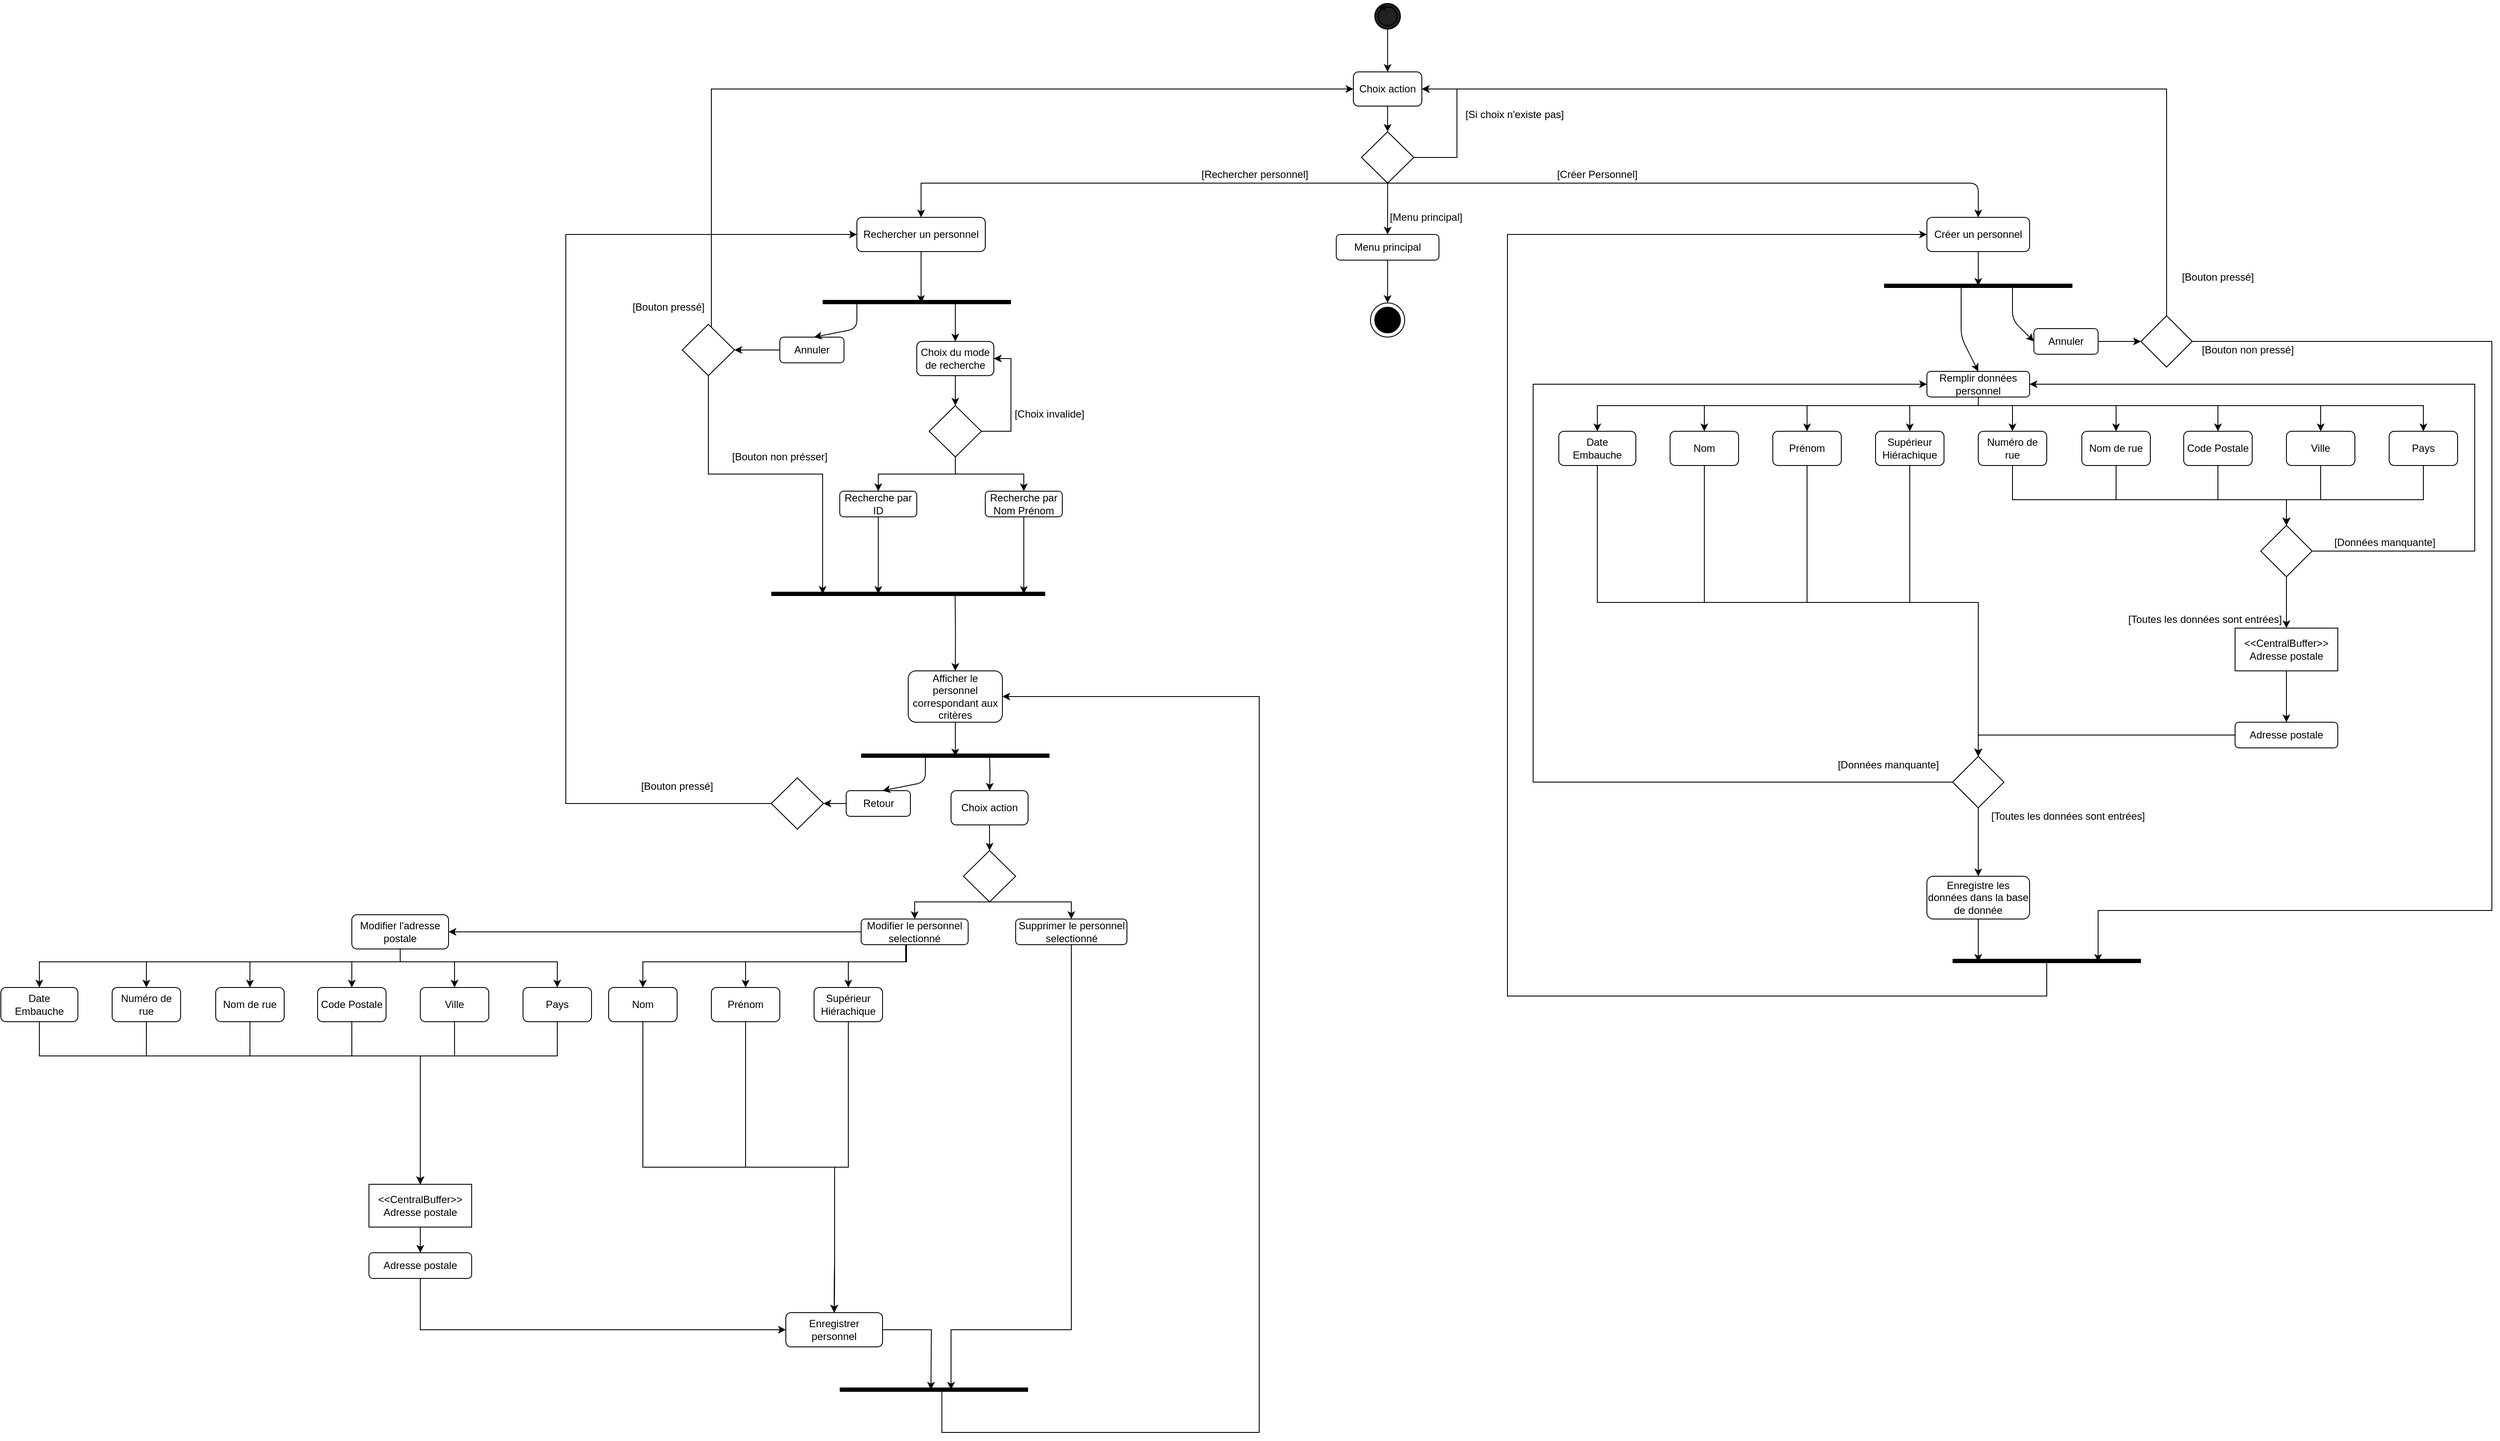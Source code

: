 <mxfile version="15.8.4" type="device"><diagram id="C5RBs43oDa-KdzZeNtuy" name="Page-1"><mxGraphModel dx="2756" dy="865" grid="1" gridSize="10" guides="1" tooltips="1" connect="1" arrows="1" fold="1" page="1" pageScale="1" pageWidth="827" pageHeight="1169" math="0" shadow="0"><root><mxCell id="WIyWlLk6GJQsqaUBKTNV-0"/><mxCell id="WIyWlLk6GJQsqaUBKTNV-1" parent="WIyWlLk6GJQsqaUBKTNV-0"/><mxCell id="a-wB1hFnaTn1ROXo0cC0-0" value="" style="ellipse;shape=doubleEllipse;whiteSpace=wrap;html=1;aspect=fixed;fillColor=#212121;" parent="WIyWlLk6GJQsqaUBKTNV-1" vertex="1"><mxGeometry x="335" y="50" width="30" height="30" as="geometry"/></mxCell><mxCell id="a-wB1hFnaTn1ROXo0cC0-1" value="" style="endArrow=classic;html=1;exitX=0.5;exitY=1;exitDx=0;exitDy=0;entryX=0.5;entryY=0;entryDx=0;entryDy=0;" parent="WIyWlLk6GJQsqaUBKTNV-1" source="a-wB1hFnaTn1ROXo0cC0-0" edge="1"><mxGeometry width="50" height="50" relative="1" as="geometry"><mxPoint x="341" y="440" as="sourcePoint"/><mxPoint x="350" y="130" as="targetPoint"/></mxGeometry></mxCell><mxCell id="a-wB1hFnaTn1ROXo0cC0-2" style="edgeStyle=orthogonalEdgeStyle;rounded=0;orthogonalLoop=1;jettySize=auto;html=1;exitX=1;exitY=0;exitDx=0;exitDy=0;entryX=0;entryY=0;entryDx=0;entryDy=0;" parent="WIyWlLk6GJQsqaUBKTNV-1" source="a-wB1hFnaTn1ROXo0cC0-0" target="a-wB1hFnaTn1ROXo0cC0-0" edge="1"><mxGeometry relative="1" as="geometry"/></mxCell><mxCell id="a-wB1hFnaTn1ROXo0cC0-10" style="edgeStyle=orthogonalEdgeStyle;rounded=0;orthogonalLoop=1;jettySize=auto;html=1;entryX=1;entryY=0.5;entryDx=0;entryDy=0;" parent="WIyWlLk6GJQsqaUBKTNV-1" source="a-wB1hFnaTn1ROXo0cC0-4" target="a-wB1hFnaTn1ROXo0cC0-5" edge="1"><mxGeometry relative="1" as="geometry"><mxPoint x="431" y="150" as="targetPoint"/><Array as="points"><mxPoint x="431" y="230"/><mxPoint x="431" y="150"/></Array></mxGeometry></mxCell><mxCell id="a-wB1hFnaTn1ROXo0cC0-69" style="edgeStyle=orthogonalEdgeStyle;rounded=0;orthogonalLoop=1;jettySize=auto;html=1;entryX=0.5;entryY=0;entryDx=0;entryDy=0;" parent="WIyWlLk6GJQsqaUBKTNV-1" source="a-wB1hFnaTn1ROXo0cC0-4" target="a-wB1hFnaTn1ROXo0cC0-68" edge="1"><mxGeometry relative="1" as="geometry"/></mxCell><mxCell id="a-wB1hFnaTn1ROXo0cC0-77" style="edgeStyle=orthogonalEdgeStyle;rounded=0;orthogonalLoop=1;jettySize=auto;html=1;entryX=0.5;entryY=0;entryDx=0;entryDy=0;" parent="WIyWlLk6GJQsqaUBKTNV-1" source="a-wB1hFnaTn1ROXo0cC0-4" target="a-wB1hFnaTn1ROXo0cC0-75" edge="1"><mxGeometry relative="1" as="geometry"><mxPoint x="-200" y="300" as="targetPoint"/><Array as="points"><mxPoint x="-195" y="260"/></Array></mxGeometry></mxCell><mxCell id="a-wB1hFnaTn1ROXo0cC0-4" value="" style="rhombus;whiteSpace=wrap;html=1;fillColor=#FFFFFF;" parent="WIyWlLk6GJQsqaUBKTNV-1" vertex="1"><mxGeometry x="319.5" y="200" width="61" height="60" as="geometry"/></mxCell><mxCell id="a-wB1hFnaTn1ROXo0cC0-5" value="Choix action" style="rounded=1;whiteSpace=wrap;html=1;fillColor=#FFFFFF;" parent="WIyWlLk6GJQsqaUBKTNV-1" vertex="1"><mxGeometry x="310" y="130" width="80" height="40" as="geometry"/></mxCell><mxCell id="a-wB1hFnaTn1ROXo0cC0-6" value="" style="endArrow=classic;html=1;exitX=0.5;exitY=1;exitDx=0;exitDy=0;" parent="WIyWlLk6GJQsqaUBKTNV-1" source="a-wB1hFnaTn1ROXo0cC0-5" target="a-wB1hFnaTn1ROXo0cC0-4" edge="1"><mxGeometry width="50" height="50" relative="1" as="geometry"><mxPoint x="341" y="440" as="sourcePoint"/><mxPoint x="391" y="390" as="targetPoint"/></mxGeometry></mxCell><mxCell id="a-wB1hFnaTn1ROXo0cC0-7" value="" style="endArrow=classic;html=1;exitX=0.5;exitY=1;exitDx=0;exitDy=0;entryX=0.5;entryY=0;entryDx=0;entryDy=0;" parent="WIyWlLk6GJQsqaUBKTNV-1" source="a-wB1hFnaTn1ROXo0cC0-4" target="a-wB1hFnaTn1ROXo0cC0-8" edge="1"><mxGeometry width="50" height="50" relative="1" as="geometry"><mxPoint x="390" y="440" as="sourcePoint"/><mxPoint x="760" y="230" as="targetPoint"/><Array as="points"><mxPoint x="1040" y="260"/></Array></mxGeometry></mxCell><mxCell id="a-wB1hFnaTn1ROXo0cC0-82" style="edgeStyle=orthogonalEdgeStyle;rounded=0;orthogonalLoop=1;jettySize=auto;html=1;strokeWidth=1;" parent="WIyWlLk6GJQsqaUBKTNV-1" source="a-wB1hFnaTn1ROXo0cC0-8" edge="1"><mxGeometry relative="1" as="geometry"><mxPoint x="1040.0" y="380.0" as="targetPoint"/></mxGeometry></mxCell><mxCell id="a-wB1hFnaTn1ROXo0cC0-8" value="Créer un personnel" style="rounded=1;whiteSpace=wrap;html=1;fillColor=#FFFFFF;" parent="WIyWlLk6GJQsqaUBKTNV-1" vertex="1"><mxGeometry x="980" y="300" width="120" height="40" as="geometry"/></mxCell><mxCell id="a-wB1hFnaTn1ROXo0cC0-9" value="[Créer Personnel]" style="text;html=1;strokeColor=none;fillColor=none;align=center;verticalAlign=middle;whiteSpace=wrap;rounded=0;" parent="WIyWlLk6GJQsqaUBKTNV-1" vertex="1"><mxGeometry x="540" y="240" width="110" height="20" as="geometry"/></mxCell><mxCell id="a-wB1hFnaTn1ROXo0cC0-11" value="[Si choix n'existe pas]" style="text;html=1;strokeColor=none;fillColor=none;align=center;verticalAlign=middle;whiteSpace=wrap;rounded=0;" parent="WIyWlLk6GJQsqaUBKTNV-1" vertex="1"><mxGeometry x="436" y="170" width="125" height="20" as="geometry"/></mxCell><mxCell id="a-wB1hFnaTn1ROXo0cC0-26" style="edgeStyle=orthogonalEdgeStyle;rounded=0;orthogonalLoop=1;jettySize=auto;html=1;" parent="WIyWlLk6GJQsqaUBKTNV-1" source="a-wB1hFnaTn1ROXo0cC0-16" edge="1"><mxGeometry relative="1" as="geometry"><mxPoint x="1400" y="660" as="targetPoint"/><Array as="points"><mxPoint x="1201" y="630"/><mxPoint x="1400" y="630"/></Array></mxGeometry></mxCell><mxCell id="a-wB1hFnaTn1ROXo0cC0-16" value="Nom de rue" style="rounded=1;whiteSpace=wrap;html=1;fillColor=#FFFFFF;" parent="WIyWlLk6GJQsqaUBKTNV-1" vertex="1"><mxGeometry x="1161" y="550" width="80" height="40" as="geometry"/></mxCell><mxCell id="a-wB1hFnaTn1ROXo0cC0-25" style="edgeStyle=orthogonalEdgeStyle;rounded=0;orthogonalLoop=1;jettySize=auto;html=1;" parent="WIyWlLk6GJQsqaUBKTNV-1" source="a-wB1hFnaTn1ROXo0cC0-17" edge="1"><mxGeometry relative="1" as="geometry"><mxPoint x="1400" y="660" as="targetPoint"/><Array as="points"><mxPoint x="1080" y="630"/><mxPoint x="1400" y="630"/></Array></mxGeometry></mxCell><mxCell id="a-wB1hFnaTn1ROXo0cC0-17" value="Numéro de rue" style="rounded=1;whiteSpace=wrap;html=1;fillColor=#FFFFFF;" parent="WIyWlLk6GJQsqaUBKTNV-1" vertex="1"><mxGeometry x="1040" y="550" width="80" height="40" as="geometry"/></mxCell><mxCell id="a-wB1hFnaTn1ROXo0cC0-45" style="edgeStyle=orthogonalEdgeStyle;rounded=0;orthogonalLoop=1;jettySize=auto;html=1;entryX=0.5;entryY=0;entryDx=0;entryDy=0;" parent="WIyWlLk6GJQsqaUBKTNV-1" source="a-wB1hFnaTn1ROXo0cC0-18" target="a-wB1hFnaTn1ROXo0cC0-40" edge="1"><mxGeometry relative="1" as="geometry"><Array as="points"><mxPoint x="960" y="750"/><mxPoint x="1040" y="750"/></Array></mxGeometry></mxCell><mxCell id="a-wB1hFnaTn1ROXo0cC0-18" value="Supérieur Hiérachique" style="rounded=1;whiteSpace=wrap;html=1;fillColor=#FFFFFF;" parent="WIyWlLk6GJQsqaUBKTNV-1" vertex="1"><mxGeometry x="920" y="550" width="80" height="40" as="geometry"/></mxCell><mxCell id="a-wB1hFnaTn1ROXo0cC0-44" style="edgeStyle=orthogonalEdgeStyle;rounded=0;orthogonalLoop=1;jettySize=auto;html=1;" parent="WIyWlLk6GJQsqaUBKTNV-1" source="a-wB1hFnaTn1ROXo0cC0-19" edge="1"><mxGeometry relative="1" as="geometry"><mxPoint x="1040" y="930" as="targetPoint"/><Array as="points"><mxPoint x="840" y="750"/><mxPoint x="1040" y="750"/></Array></mxGeometry></mxCell><mxCell id="a-wB1hFnaTn1ROXo0cC0-19" value="Prénom" style="rounded=1;whiteSpace=wrap;html=1;fillColor=#FFFFFF;" parent="WIyWlLk6GJQsqaUBKTNV-1" vertex="1"><mxGeometry x="800" y="550" width="80" height="40" as="geometry"/></mxCell><mxCell id="a-wB1hFnaTn1ROXo0cC0-43" style="edgeStyle=orthogonalEdgeStyle;rounded=0;orthogonalLoop=1;jettySize=auto;html=1;entryX=0.5;entryY=0;entryDx=0;entryDy=0;" parent="WIyWlLk6GJQsqaUBKTNV-1" source="a-wB1hFnaTn1ROXo0cC0-20" target="a-wB1hFnaTn1ROXo0cC0-40" edge="1"><mxGeometry relative="1" as="geometry"><Array as="points"><mxPoint x="720" y="750"/><mxPoint x="1040" y="750"/></Array></mxGeometry></mxCell><mxCell id="a-wB1hFnaTn1ROXo0cC0-20" value="Nom" style="rounded=1;whiteSpace=wrap;html=1;fillColor=#FFFFFF;" parent="WIyWlLk6GJQsqaUBKTNV-1" vertex="1"><mxGeometry x="680" y="550" width="80" height="40" as="geometry"/></mxCell><mxCell id="a-wB1hFnaTn1ROXo0cC0-27" style="edgeStyle=orthogonalEdgeStyle;rounded=0;orthogonalLoop=1;jettySize=auto;html=1;" parent="WIyWlLk6GJQsqaUBKTNV-1" source="a-wB1hFnaTn1ROXo0cC0-21" edge="1"><mxGeometry relative="1" as="geometry"><mxPoint x="1400" y="660" as="targetPoint"/><Array as="points"><mxPoint x="1320" y="630"/><mxPoint x="1400" y="630"/></Array></mxGeometry></mxCell><mxCell id="a-wB1hFnaTn1ROXo0cC0-21" value="Code Postale" style="rounded=1;whiteSpace=wrap;html=1;fillColor=#FFFFFF;" parent="WIyWlLk6GJQsqaUBKTNV-1" vertex="1"><mxGeometry x="1280" y="550" width="80" height="40" as="geometry"/></mxCell><mxCell id="a-wB1hFnaTn1ROXo0cC0-28" style="edgeStyle=orthogonalEdgeStyle;rounded=0;orthogonalLoop=1;jettySize=auto;html=1;" parent="WIyWlLk6GJQsqaUBKTNV-1" source="a-wB1hFnaTn1ROXo0cC0-22" edge="1"><mxGeometry relative="1" as="geometry"><mxPoint x="1400" y="660" as="targetPoint"/><Array as="points"><mxPoint x="1440" y="630"/><mxPoint x="1400" y="630"/></Array></mxGeometry></mxCell><mxCell id="a-wB1hFnaTn1ROXo0cC0-22" value="Ville" style="rounded=1;whiteSpace=wrap;html=1;fillColor=#FFFFFF;" parent="WIyWlLk6GJQsqaUBKTNV-1" vertex="1"><mxGeometry x="1400" y="550" width="80" height="40" as="geometry"/></mxCell><mxCell id="a-wB1hFnaTn1ROXo0cC0-29" style="edgeStyle=orthogonalEdgeStyle;rounded=0;orthogonalLoop=1;jettySize=auto;html=1;startArrow=none;" parent="WIyWlLk6GJQsqaUBKTNV-1" source="a-wB1hFnaTn1ROXo0cC0-49" edge="1"><mxGeometry relative="1" as="geometry"><mxPoint x="1400" y="660" as="targetPoint"/><Array as="points"><mxPoint x="1400" y="630"/></Array></mxGeometry></mxCell><mxCell id="a-wB1hFnaTn1ROXo0cC0-23" value="Pays" style="rounded=1;whiteSpace=wrap;html=1;fillColor=#FFFFFF;" parent="WIyWlLk6GJQsqaUBKTNV-1" vertex="1"><mxGeometry x="1520" y="550" width="80" height="40" as="geometry"/></mxCell><mxCell id="a-wB1hFnaTn1ROXo0cC0-42" style="edgeStyle=orthogonalEdgeStyle;rounded=0;orthogonalLoop=1;jettySize=auto;html=1;" parent="WIyWlLk6GJQsqaUBKTNV-1" source="a-wB1hFnaTn1ROXo0cC0-24" target="a-wB1hFnaTn1ROXo0cC0-41" edge="1"><mxGeometry relative="1" as="geometry"/></mxCell><mxCell id="a-wB1hFnaTn1ROXo0cC0-24" value="&amp;lt;&amp;lt;CentralBuffer&amp;gt;&amp;gt;&lt;br&gt;Adresse postale" style="rounded=0;whiteSpace=wrap;html=1;fillColor=#FFFFFF;" parent="WIyWlLk6GJQsqaUBKTNV-1" vertex="1"><mxGeometry x="1340" y="780" width="120" height="50" as="geometry"/></mxCell><mxCell id="a-wB1hFnaTn1ROXo0cC0-32" style="edgeStyle=orthogonalEdgeStyle;rounded=0;orthogonalLoop=1;jettySize=auto;html=1;entryX=0.5;entryY=0;entryDx=0;entryDy=0;" parent="WIyWlLk6GJQsqaUBKTNV-1" source="a-wB1hFnaTn1ROXo0cC0-30" target="a-wB1hFnaTn1ROXo0cC0-20" edge="1"><mxGeometry relative="1" as="geometry"><Array as="points"><mxPoint x="1040" y="520"/><mxPoint x="720" y="520"/></Array></mxGeometry></mxCell><mxCell id="a-wB1hFnaTn1ROXo0cC0-33" style="edgeStyle=orthogonalEdgeStyle;rounded=0;orthogonalLoop=1;jettySize=auto;html=1;entryX=0.5;entryY=0;entryDx=0;entryDy=0;" parent="WIyWlLk6GJQsqaUBKTNV-1" source="a-wB1hFnaTn1ROXo0cC0-30" target="a-wB1hFnaTn1ROXo0cC0-19" edge="1"><mxGeometry relative="1" as="geometry"><Array as="points"><mxPoint x="1040" y="520"/><mxPoint x="840" y="520"/></Array></mxGeometry></mxCell><mxCell id="a-wB1hFnaTn1ROXo0cC0-34" style="edgeStyle=orthogonalEdgeStyle;rounded=0;orthogonalLoop=1;jettySize=auto;html=1;entryX=0.5;entryY=0;entryDx=0;entryDy=0;" parent="WIyWlLk6GJQsqaUBKTNV-1" source="a-wB1hFnaTn1ROXo0cC0-30" target="a-wB1hFnaTn1ROXo0cC0-18" edge="1"><mxGeometry relative="1" as="geometry"><Array as="points"><mxPoint x="1040" y="520"/><mxPoint x="960" y="520"/></Array></mxGeometry></mxCell><mxCell id="a-wB1hFnaTn1ROXo0cC0-35" style="edgeStyle=orthogonalEdgeStyle;rounded=0;orthogonalLoop=1;jettySize=auto;html=1;entryX=0.5;entryY=0;entryDx=0;entryDy=0;" parent="WIyWlLk6GJQsqaUBKTNV-1" source="a-wB1hFnaTn1ROXo0cC0-30" target="a-wB1hFnaTn1ROXo0cC0-17" edge="1"><mxGeometry relative="1" as="geometry"><Array as="points"><mxPoint x="1040" y="520"/><mxPoint x="1080" y="520"/></Array></mxGeometry></mxCell><mxCell id="a-wB1hFnaTn1ROXo0cC0-36" style="edgeStyle=orthogonalEdgeStyle;rounded=0;orthogonalLoop=1;jettySize=auto;html=1;entryX=0.5;entryY=0;entryDx=0;entryDy=0;" parent="WIyWlLk6GJQsqaUBKTNV-1" source="a-wB1hFnaTn1ROXo0cC0-30" target="a-wB1hFnaTn1ROXo0cC0-16" edge="1"><mxGeometry relative="1" as="geometry"><Array as="points"><mxPoint x="1040" y="520"/><mxPoint x="1201" y="520"/></Array></mxGeometry></mxCell><mxCell id="a-wB1hFnaTn1ROXo0cC0-37" style="edgeStyle=orthogonalEdgeStyle;rounded=0;orthogonalLoop=1;jettySize=auto;html=1;entryX=0.5;entryY=0;entryDx=0;entryDy=0;" parent="WIyWlLk6GJQsqaUBKTNV-1" source="a-wB1hFnaTn1ROXo0cC0-30" target="a-wB1hFnaTn1ROXo0cC0-21" edge="1"><mxGeometry relative="1" as="geometry"><Array as="points"><mxPoint x="1040" y="520"/><mxPoint x="1320" y="520"/></Array></mxGeometry></mxCell><mxCell id="a-wB1hFnaTn1ROXo0cC0-38" style="edgeStyle=orthogonalEdgeStyle;rounded=0;orthogonalLoop=1;jettySize=auto;html=1;" parent="WIyWlLk6GJQsqaUBKTNV-1" source="a-wB1hFnaTn1ROXo0cC0-30" target="a-wB1hFnaTn1ROXo0cC0-22" edge="1"><mxGeometry relative="1" as="geometry"><Array as="points"><mxPoint x="1040" y="520"/><mxPoint x="1440" y="520"/></Array></mxGeometry></mxCell><mxCell id="a-wB1hFnaTn1ROXo0cC0-39" style="edgeStyle=orthogonalEdgeStyle;rounded=0;orthogonalLoop=1;jettySize=auto;html=1;" parent="WIyWlLk6GJQsqaUBKTNV-1" source="a-wB1hFnaTn1ROXo0cC0-30" target="a-wB1hFnaTn1ROXo0cC0-23" edge="1"><mxGeometry relative="1" as="geometry"><Array as="points"><mxPoint x="1040" y="520"/><mxPoint x="1560" y="520"/></Array></mxGeometry></mxCell><mxCell id="OZqVWoE_ENvc9EmoCd8a-0" style="edgeStyle=orthogonalEdgeStyle;rounded=0;orthogonalLoop=1;jettySize=auto;html=1;" parent="WIyWlLk6GJQsqaUBKTNV-1" source="a-wB1hFnaTn1ROXo0cC0-30" target="a-wB1hFnaTn1ROXo0cC0-61" edge="1"><mxGeometry relative="1" as="geometry"><Array as="points"><mxPoint x="1040" y="520"/><mxPoint x="595" y="520"/></Array></mxGeometry></mxCell><mxCell id="a-wB1hFnaTn1ROXo0cC0-30" value="Remplir données personnel" style="rounded=1;whiteSpace=wrap;html=1;fillColor=#FFFFFF;" parent="WIyWlLk6GJQsqaUBKTNV-1" vertex="1"><mxGeometry x="980" y="480" width="120" height="30" as="geometry"/></mxCell><mxCell id="a-wB1hFnaTn1ROXo0cC0-47" style="edgeStyle=orthogonalEdgeStyle;rounded=0;orthogonalLoop=1;jettySize=auto;html=1;entryX=0;entryY=0.5;entryDx=0;entryDy=0;" parent="WIyWlLk6GJQsqaUBKTNV-1" source="a-wB1hFnaTn1ROXo0cC0-40" target="a-wB1hFnaTn1ROXo0cC0-30" edge="1"><mxGeometry relative="1" as="geometry"><Array as="points"><mxPoint x="520" y="960"/><mxPoint x="520" y="495"/></Array></mxGeometry></mxCell><mxCell id="a-wB1hFnaTn1ROXo0cC0-58" style="edgeStyle=orthogonalEdgeStyle;rounded=0;orthogonalLoop=1;jettySize=auto;html=1;" parent="WIyWlLk6GJQsqaUBKTNV-1" source="a-wB1hFnaTn1ROXo0cC0-40" edge="1"><mxGeometry relative="1" as="geometry"><mxPoint x="1040" y="1070" as="targetPoint"/></mxGeometry></mxCell><mxCell id="a-wB1hFnaTn1ROXo0cC0-40" value="" style="rhombus;whiteSpace=wrap;html=1;fillColor=#FFFFFF;" parent="WIyWlLk6GJQsqaUBKTNV-1" vertex="1"><mxGeometry x="1010" y="930" width="60" height="60" as="geometry"/></mxCell><mxCell id="a-wB1hFnaTn1ROXo0cC0-46" style="edgeStyle=orthogonalEdgeStyle;rounded=0;orthogonalLoop=1;jettySize=auto;html=1;entryX=0.5;entryY=0;entryDx=0;entryDy=0;" parent="WIyWlLk6GJQsqaUBKTNV-1" source="a-wB1hFnaTn1ROXo0cC0-41" target="a-wB1hFnaTn1ROXo0cC0-40" edge="1"><mxGeometry relative="1" as="geometry"/></mxCell><mxCell id="a-wB1hFnaTn1ROXo0cC0-41" value="Adresse postale" style="rounded=1;whiteSpace=wrap;html=1;fillColor=#FFFFFF;" parent="WIyWlLk6GJQsqaUBKTNV-1" vertex="1"><mxGeometry x="1340" y="890" width="120" height="30" as="geometry"/></mxCell><mxCell id="a-wB1hFnaTn1ROXo0cC0-51" style="edgeStyle=orthogonalEdgeStyle;rounded=0;orthogonalLoop=1;jettySize=auto;html=1;entryX=0.5;entryY=0;entryDx=0;entryDy=0;" parent="WIyWlLk6GJQsqaUBKTNV-1" source="a-wB1hFnaTn1ROXo0cC0-49" target="a-wB1hFnaTn1ROXo0cC0-24" edge="1"><mxGeometry relative="1" as="geometry"/></mxCell><mxCell id="a-wB1hFnaTn1ROXo0cC0-52" style="edgeStyle=orthogonalEdgeStyle;rounded=0;orthogonalLoop=1;jettySize=auto;html=1;entryX=1;entryY=0.5;entryDx=0;entryDy=0;" parent="WIyWlLk6GJQsqaUBKTNV-1" source="a-wB1hFnaTn1ROXo0cC0-49" target="a-wB1hFnaTn1ROXo0cC0-30" edge="1"><mxGeometry relative="1" as="geometry"><mxPoint x="1640" y="500" as="targetPoint"/><Array as="points"><mxPoint x="1620" y="690"/><mxPoint x="1620" y="495"/></Array></mxGeometry></mxCell><mxCell id="a-wB1hFnaTn1ROXo0cC0-49" value="" style="rhombus;whiteSpace=wrap;html=1;fillColor=#FFFFFF;" parent="WIyWlLk6GJQsqaUBKTNV-1" vertex="1"><mxGeometry x="1370" y="660" width="60" height="60" as="geometry"/></mxCell><mxCell id="a-wB1hFnaTn1ROXo0cC0-50" value="" style="edgeStyle=orthogonalEdgeStyle;rounded=0;orthogonalLoop=1;jettySize=auto;html=1;endArrow=none;" parent="WIyWlLk6GJQsqaUBKTNV-1" source="a-wB1hFnaTn1ROXo0cC0-23" target="a-wB1hFnaTn1ROXo0cC0-49" edge="1"><mxGeometry relative="1" as="geometry"><mxPoint x="1560" y="590" as="sourcePoint"/><mxPoint x="1400" y="660" as="targetPoint"/><Array as="points"><mxPoint x="1560" y="630"/></Array></mxGeometry></mxCell><mxCell id="a-wB1hFnaTn1ROXo0cC0-53" value="[Toutes les données sont entrées]" style="text;html=1;strokeColor=none;fillColor=none;align=center;verticalAlign=middle;whiteSpace=wrap;rounded=0;" parent="WIyWlLk6GJQsqaUBKTNV-1" vertex="1"><mxGeometry x="1200" y="770" width="210" as="geometry"/></mxCell><mxCell id="a-wB1hFnaTn1ROXo0cC0-54" value="[Données manquante]" style="text;html=1;strokeColor=none;fillColor=none;align=center;verticalAlign=middle;whiteSpace=wrap;rounded=0;" parent="WIyWlLk6GJQsqaUBKTNV-1" vertex="1"><mxGeometry x="1450" y="670" width="130" height="20" as="geometry"/></mxCell><mxCell id="a-wB1hFnaTn1ROXo0cC0-56" value="[Toutes les données sont entrées]" style="text;html=1;strokeColor=none;fillColor=none;align=center;verticalAlign=middle;whiteSpace=wrap;rounded=0;" parent="WIyWlLk6GJQsqaUBKTNV-1" vertex="1"><mxGeometry x="1040" y="1000" width="210" as="geometry"/></mxCell><mxCell id="a-wB1hFnaTn1ROXo0cC0-57" value="[Données manquante]" style="text;html=1;strokeColor=none;fillColor=none;align=center;verticalAlign=middle;whiteSpace=wrap;rounded=0;" parent="WIyWlLk6GJQsqaUBKTNV-1" vertex="1"><mxGeometry x="870" y="930" width="130" height="20" as="geometry"/></mxCell><mxCell id="a-wB1hFnaTn1ROXo0cC0-62" style="edgeStyle=orthogonalEdgeStyle;rounded=0;orthogonalLoop=1;jettySize=auto;html=1;entryX=0.5;entryY=0;entryDx=0;entryDy=0;" parent="WIyWlLk6GJQsqaUBKTNV-1" source="a-wB1hFnaTn1ROXo0cC0-61" target="a-wB1hFnaTn1ROXo0cC0-40" edge="1"><mxGeometry relative="1" as="geometry"><Array as="points"><mxPoint x="595" y="750"/><mxPoint x="1040" y="750"/></Array></mxGeometry></mxCell><mxCell id="a-wB1hFnaTn1ROXo0cC0-61" value="Date&lt;br&gt;Embauche" style="rounded=1;whiteSpace=wrap;html=1;fillColor=#FFFFFF;" parent="WIyWlLk6GJQsqaUBKTNV-1" vertex="1"><mxGeometry x="550" y="550" width="90" height="40" as="geometry"/></mxCell><mxCell id="a-wB1hFnaTn1ROXo0cC0-92" style="edgeStyle=orthogonalEdgeStyle;rounded=0;orthogonalLoop=1;jettySize=auto;html=1;strokeWidth=1;" parent="WIyWlLk6GJQsqaUBKTNV-1" source="a-wB1hFnaTn1ROXo0cC0-63" edge="1"><mxGeometry relative="1" as="geometry"><mxPoint x="1040" y="1170" as="targetPoint"/></mxGeometry></mxCell><mxCell id="a-wB1hFnaTn1ROXo0cC0-63" value="Enregistre les données dans la base de donnée" style="rounded=1;whiteSpace=wrap;html=1;fillColor=#FFFFFF;" parent="WIyWlLk6GJQsqaUBKTNV-1" vertex="1"><mxGeometry x="980" y="1070" width="120" height="50" as="geometry"/></mxCell><mxCell id="a-wB1hFnaTn1ROXo0cC0-74" style="edgeStyle=orthogonalEdgeStyle;rounded=0;orthogonalLoop=1;jettySize=auto;html=1;entryX=0.5;entryY=0;entryDx=0;entryDy=0;entryPerimeter=0;" parent="WIyWlLk6GJQsqaUBKTNV-1" source="a-wB1hFnaTn1ROXo0cC0-68" target="a-wB1hFnaTn1ROXo0cC0-72" edge="1"><mxGeometry relative="1" as="geometry"/></mxCell><mxCell id="a-wB1hFnaTn1ROXo0cC0-68" value="Menu principal" style="rounded=1;whiteSpace=wrap;html=1;fillColor=#FFFFFF;" parent="WIyWlLk6GJQsqaUBKTNV-1" vertex="1"><mxGeometry x="290" y="320" width="120" height="30" as="geometry"/></mxCell><mxCell id="a-wB1hFnaTn1ROXo0cC0-72" value="" style="verticalLabelPosition=bottom;verticalAlign=top;html=1;shape=mxgraph.flowchart.on-page_reference;fillColor=#FFFFFF;gradientColor=#ffffff;" parent="WIyWlLk6GJQsqaUBKTNV-1" vertex="1"><mxGeometry x="330" y="400" width="40" height="40" as="geometry"/></mxCell><mxCell id="a-wB1hFnaTn1ROXo0cC0-73" value="" style="verticalLabelPosition=bottom;verticalAlign=top;html=1;shape=mxgraph.flowchart.on-page_reference;fillColor=#000000;" parent="WIyWlLk6GJQsqaUBKTNV-1" vertex="1"><mxGeometry x="335" y="405" width="30" height="30" as="geometry"/></mxCell><mxCell id="a-wB1hFnaTn1ROXo0cC0-96" style="edgeStyle=orthogonalEdgeStyle;rounded=0;orthogonalLoop=1;jettySize=auto;html=1;strokeWidth=1;" parent="WIyWlLk6GJQsqaUBKTNV-1" source="a-wB1hFnaTn1ROXo0cC0-75" edge="1"><mxGeometry relative="1" as="geometry"><mxPoint x="-195" y="400.0" as="targetPoint"/></mxGeometry></mxCell><mxCell id="a-wB1hFnaTn1ROXo0cC0-75" value="Rechercher un personnel" style="rounded=1;whiteSpace=wrap;html=1;fillColor=#FFFFFF;" parent="WIyWlLk6GJQsqaUBKTNV-1" vertex="1"><mxGeometry x="-270" y="300" width="150" height="40" as="geometry"/></mxCell><mxCell id="a-wB1hFnaTn1ROXo0cC0-80" value="" style="endArrow=none;html=1;strokeWidth=5;" parent="WIyWlLk6GJQsqaUBKTNV-1" edge="1"><mxGeometry width="50" height="50" relative="1" as="geometry"><mxPoint x="930" y="380" as="sourcePoint"/><mxPoint x="1150" y="380" as="targetPoint"/></mxGeometry></mxCell><mxCell id="a-wB1hFnaTn1ROXo0cC0-83" value="" style="endArrow=classic;html=1;strokeWidth=1;entryX=0.5;entryY=0;entryDx=0;entryDy=0;" parent="WIyWlLk6GJQsqaUBKTNV-1" target="a-wB1hFnaTn1ROXo0cC0-30" edge="1"><mxGeometry width="50" height="50" relative="1" as="geometry"><mxPoint x="1020" y="380" as="sourcePoint"/><mxPoint x="1020" y="450" as="targetPoint"/><Array as="points"><mxPoint x="1020" y="440"/></Array></mxGeometry></mxCell><mxCell id="a-wB1hFnaTn1ROXo0cC0-84" value="" style="endArrow=classic;html=1;strokeWidth=1;entryX=0;entryY=0.5;entryDx=0;entryDy=0;" parent="WIyWlLk6GJQsqaUBKTNV-1" target="a-wB1hFnaTn1ROXo0cC0-85" edge="1"><mxGeometry width="50" height="50" relative="1" as="geometry"><mxPoint x="1080" y="380" as="sourcePoint"/><mxPoint x="1100" y="450" as="targetPoint"/><Array as="points"><mxPoint x="1080" y="420"/></Array></mxGeometry></mxCell><mxCell id="a-wB1hFnaTn1ROXo0cC0-87" style="edgeStyle=orthogonalEdgeStyle;rounded=0;orthogonalLoop=1;jettySize=auto;html=1;strokeWidth=1;entryX=0;entryY=0.5;entryDx=0;entryDy=0;" parent="WIyWlLk6GJQsqaUBKTNV-1" source="a-wB1hFnaTn1ROXo0cC0-85" target="a-wB1hFnaTn1ROXo0cC0-88" edge="1"><mxGeometry relative="1" as="geometry"><mxPoint x="1226" y="445" as="targetPoint"/></mxGeometry></mxCell><mxCell id="a-wB1hFnaTn1ROXo0cC0-85" value="Annuler" style="rounded=1;whiteSpace=wrap;html=1;fillColor=default;gradientColor=none;" parent="WIyWlLk6GJQsqaUBKTNV-1" vertex="1"><mxGeometry x="1105" y="430" width="75" height="30" as="geometry"/></mxCell><mxCell id="a-wB1hFnaTn1ROXo0cC0-89" style="edgeStyle=orthogonalEdgeStyle;rounded=0;orthogonalLoop=1;jettySize=auto;html=1;strokeWidth=1;" parent="WIyWlLk6GJQsqaUBKTNV-1" source="a-wB1hFnaTn1ROXo0cC0-88" target="a-wB1hFnaTn1ROXo0cC0-5" edge="1"><mxGeometry relative="1" as="geometry"><mxPoint x="1260" y="190" as="targetPoint"/><Array as="points"><mxPoint x="1260" y="150"/></Array></mxGeometry></mxCell><mxCell id="a-wB1hFnaTn1ROXo0cC0-90" style="edgeStyle=orthogonalEdgeStyle;rounded=0;orthogonalLoop=1;jettySize=auto;html=1;strokeWidth=1;" parent="WIyWlLk6GJQsqaUBKTNV-1" source="a-wB1hFnaTn1ROXo0cC0-88" edge="1"><mxGeometry relative="1" as="geometry"><mxPoint x="1180" y="1170" as="targetPoint"/><Array as="points"><mxPoint x="1640" y="445"/><mxPoint x="1640" y="1110"/><mxPoint x="1180" y="1110"/></Array></mxGeometry></mxCell><mxCell id="a-wB1hFnaTn1ROXo0cC0-88" value="" style="rhombus;whiteSpace=wrap;html=1;fillColor=#FFFFFF;" parent="WIyWlLk6GJQsqaUBKTNV-1" vertex="1"><mxGeometry x="1230" y="415" width="60" height="60" as="geometry"/></mxCell><mxCell id="a-wB1hFnaTn1ROXo0cC0-91" value="" style="endArrow=none;html=1;strokeWidth=5;" parent="WIyWlLk6GJQsqaUBKTNV-1" edge="1"><mxGeometry width="50" height="50" relative="1" as="geometry"><mxPoint x="1010" y="1169" as="sourcePoint"/><mxPoint x="1230" y="1169" as="targetPoint"/></mxGeometry></mxCell><mxCell id="a-wB1hFnaTn1ROXo0cC0-93" style="edgeStyle=orthogonalEdgeStyle;rounded=0;orthogonalLoop=1;jettySize=auto;html=1;strokeWidth=1;entryX=0;entryY=0.5;entryDx=0;entryDy=0;" parent="WIyWlLk6GJQsqaUBKTNV-1" target="a-wB1hFnaTn1ROXo0cC0-8" edge="1"><mxGeometry relative="1" as="geometry"><mxPoint x="1120" y="1220" as="targetPoint"/><mxPoint x="1120" y="1169" as="sourcePoint"/><Array as="points"><mxPoint x="1120" y="1210"/><mxPoint x="490" y="1210"/><mxPoint x="490" y="320"/></Array></mxGeometry></mxCell><mxCell id="a-wB1hFnaTn1ROXo0cC0-94" value="" style="endArrow=none;html=1;strokeWidth=5;" parent="WIyWlLk6GJQsqaUBKTNV-1" edge="1"><mxGeometry width="50" height="50" relative="1" as="geometry"><mxPoint x="-310" y="399" as="sourcePoint"/><mxPoint x="-90" y="399" as="targetPoint"/></mxGeometry></mxCell><mxCell id="a-wB1hFnaTn1ROXo0cC0-115" style="edgeStyle=orthogonalEdgeStyle;rounded=0;orthogonalLoop=1;jettySize=auto;html=1;strokeWidth=1;" parent="WIyWlLk6GJQsqaUBKTNV-1" source="a-wB1hFnaTn1ROXo0cC0-97" target="a-wB1hFnaTn1ROXo0cC0-113" edge="1"><mxGeometry relative="1" as="geometry"/></mxCell><mxCell id="a-wB1hFnaTn1ROXo0cC0-97" value="Annuler" style="rounded=1;whiteSpace=wrap;html=1;fillColor=default;gradientColor=none;" parent="WIyWlLk6GJQsqaUBKTNV-1" vertex="1"><mxGeometry x="-360" y="440" width="75" height="30" as="geometry"/></mxCell><mxCell id="a-wB1hFnaTn1ROXo0cC0-98" value="[Bouton pressé]" style="text;html=1;strokeColor=none;fillColor=none;align=center;verticalAlign=middle;whiteSpace=wrap;rounded=0;" parent="WIyWlLk6GJQsqaUBKTNV-1" vertex="1"><mxGeometry x="1270" y="360" width="100" height="20" as="geometry"/></mxCell><mxCell id="a-wB1hFnaTn1ROXo0cC0-99" value="[Bouton non pressé]" style="text;html=1;strokeColor=none;fillColor=none;align=center;verticalAlign=middle;whiteSpace=wrap;rounded=0;" parent="WIyWlLk6GJQsqaUBKTNV-1" vertex="1"><mxGeometry x="1290" y="445" width="130" height="20" as="geometry"/></mxCell><mxCell id="a-wB1hFnaTn1ROXo0cC0-100" value="" style="endArrow=classic;html=1;strokeWidth=1;" parent="WIyWlLk6GJQsqaUBKTNV-1" edge="1"><mxGeometry width="50" height="50" relative="1" as="geometry"><mxPoint x="-270" y="400" as="sourcePoint"/><mxPoint x="-320" y="440" as="targetPoint"/><Array as="points"><mxPoint x="-270" y="430"/></Array></mxGeometry></mxCell><mxCell id="a-wB1hFnaTn1ROXo0cC0-101" value="" style="endArrow=classic;html=1;strokeWidth=1;entryX=0.5;entryY=0;entryDx=0;entryDy=0;" parent="WIyWlLk6GJQsqaUBKTNV-1" target="a-wB1hFnaTn1ROXo0cC0-103" edge="1"><mxGeometry width="50" height="50" relative="1" as="geometry"><mxPoint x="-155" y="400" as="sourcePoint"/><mxPoint x="-160" y="450" as="targetPoint"/></mxGeometry></mxCell><mxCell id="a-wB1hFnaTn1ROXo0cC0-105" style="edgeStyle=orthogonalEdgeStyle;rounded=0;orthogonalLoop=1;jettySize=auto;html=1;entryX=0.5;entryY=0;entryDx=0;entryDy=0;strokeWidth=1;" parent="WIyWlLk6GJQsqaUBKTNV-1" source="a-wB1hFnaTn1ROXo0cC0-103" target="a-wB1hFnaTn1ROXo0cC0-104" edge="1"><mxGeometry relative="1" as="geometry"/></mxCell><mxCell id="a-wB1hFnaTn1ROXo0cC0-103" value="Choix du mode de recherche" style="rounded=1;whiteSpace=wrap;html=1;fillColor=default;gradientColor=none;" parent="WIyWlLk6GJQsqaUBKTNV-1" vertex="1"><mxGeometry x="-200" y="445" width="90" height="40" as="geometry"/></mxCell><mxCell id="a-wB1hFnaTn1ROXo0cC0-106" style="edgeStyle=orthogonalEdgeStyle;rounded=0;orthogonalLoop=1;jettySize=auto;html=1;entryX=1;entryY=0.5;entryDx=0;entryDy=0;strokeWidth=1;" parent="WIyWlLk6GJQsqaUBKTNV-1" source="a-wB1hFnaTn1ROXo0cC0-104" target="a-wB1hFnaTn1ROXo0cC0-103" edge="1"><mxGeometry relative="1" as="geometry"><Array as="points"><mxPoint x="-90" y="550"/><mxPoint x="-90" y="465"/></Array></mxGeometry></mxCell><mxCell id="a-wB1hFnaTn1ROXo0cC0-110" style="edgeStyle=orthogonalEdgeStyle;rounded=0;orthogonalLoop=1;jettySize=auto;html=1;entryX=0.5;entryY=0;entryDx=0;entryDy=0;strokeWidth=1;" parent="WIyWlLk6GJQsqaUBKTNV-1" source="a-wB1hFnaTn1ROXo0cC0-104" target="a-wB1hFnaTn1ROXo0cC0-108" edge="1"><mxGeometry relative="1" as="geometry"><Array as="points"><mxPoint x="-155" y="600"/><mxPoint x="-245" y="600"/></Array></mxGeometry></mxCell><mxCell id="a-wB1hFnaTn1ROXo0cC0-111" style="edgeStyle=orthogonalEdgeStyle;rounded=0;orthogonalLoop=1;jettySize=auto;html=1;entryX=0.5;entryY=0;entryDx=0;entryDy=0;strokeWidth=1;" parent="WIyWlLk6GJQsqaUBKTNV-1" source="a-wB1hFnaTn1ROXo0cC0-104" target="a-wB1hFnaTn1ROXo0cC0-109" edge="1"><mxGeometry relative="1" as="geometry"><Array as="points"><mxPoint x="-155" y="600"/><mxPoint x="-75" y="600"/></Array></mxGeometry></mxCell><mxCell id="a-wB1hFnaTn1ROXo0cC0-104" value="" style="rhombus;whiteSpace=wrap;html=1;fillColor=#FFFFFF;" parent="WIyWlLk6GJQsqaUBKTNV-1" vertex="1"><mxGeometry x="-185.5" y="520" width="61" height="60" as="geometry"/></mxCell><mxCell id="a-wB1hFnaTn1ROXo0cC0-107" value="[Choix invalide]" style="text;html=1;strokeColor=none;fillColor=none;align=center;verticalAlign=middle;whiteSpace=wrap;rounded=0;" parent="WIyWlLk6GJQsqaUBKTNV-1" vertex="1"><mxGeometry x="-90" y="520" width="90" height="20" as="geometry"/></mxCell><mxCell id="a-wB1hFnaTn1ROXo0cC0-118" style="edgeStyle=orthogonalEdgeStyle;rounded=0;orthogonalLoop=1;jettySize=auto;html=1;strokeWidth=1;" parent="WIyWlLk6GJQsqaUBKTNV-1" source="a-wB1hFnaTn1ROXo0cC0-108" edge="1"><mxGeometry relative="1" as="geometry"><mxPoint x="-245" y="740" as="targetPoint"/></mxGeometry></mxCell><mxCell id="a-wB1hFnaTn1ROXo0cC0-108" value="Recherche par ID" style="rounded=1;whiteSpace=wrap;html=1;fillColor=default;gradientColor=none;" parent="WIyWlLk6GJQsqaUBKTNV-1" vertex="1"><mxGeometry x="-290" y="620" width="90" height="30" as="geometry"/></mxCell><mxCell id="a-wB1hFnaTn1ROXo0cC0-119" style="edgeStyle=orthogonalEdgeStyle;rounded=0;orthogonalLoop=1;jettySize=auto;html=1;strokeWidth=1;" parent="WIyWlLk6GJQsqaUBKTNV-1" source="a-wB1hFnaTn1ROXo0cC0-109" edge="1"><mxGeometry relative="1" as="geometry"><mxPoint x="-75" y="740" as="targetPoint"/></mxGeometry></mxCell><mxCell id="a-wB1hFnaTn1ROXo0cC0-109" value="Recherche par Nom Prénom" style="rounded=1;whiteSpace=wrap;html=1;fillColor=default;gradientColor=none;" parent="WIyWlLk6GJQsqaUBKTNV-1" vertex="1"><mxGeometry x="-120" y="620" width="90" height="30" as="geometry"/></mxCell><mxCell id="a-wB1hFnaTn1ROXo0cC0-114" style="edgeStyle=orthogonalEdgeStyle;rounded=0;orthogonalLoop=1;jettySize=auto;html=1;entryX=0;entryY=0.5;entryDx=0;entryDy=0;strokeWidth=1;" parent="WIyWlLk6GJQsqaUBKTNV-1" source="a-wB1hFnaTn1ROXo0cC0-113" target="a-wB1hFnaTn1ROXo0cC0-5" edge="1"><mxGeometry relative="1" as="geometry"><Array as="points"><mxPoint x="-440" y="150"/></Array></mxGeometry></mxCell><mxCell id="a-wB1hFnaTn1ROXo0cC0-117" style="edgeStyle=orthogonalEdgeStyle;rounded=0;orthogonalLoop=1;jettySize=auto;html=1;strokeWidth=1;" parent="WIyWlLk6GJQsqaUBKTNV-1" source="a-wB1hFnaTn1ROXo0cC0-113" edge="1"><mxGeometry relative="1" as="geometry"><mxPoint x="-310" y="740" as="targetPoint"/><Array as="points"><mxPoint x="-443" y="600"/><mxPoint x="-310" y="600"/></Array></mxGeometry></mxCell><mxCell id="a-wB1hFnaTn1ROXo0cC0-113" value="" style="rhombus;whiteSpace=wrap;html=1;fillColor=#FFFFFF;" parent="WIyWlLk6GJQsqaUBKTNV-1" vertex="1"><mxGeometry x="-474" y="425" width="61" height="60" as="geometry"/></mxCell><mxCell id="a-wB1hFnaTn1ROXo0cC0-116" value="" style="endArrow=none;html=1;strokeWidth=5;" parent="WIyWlLk6GJQsqaUBKTNV-1" edge="1"><mxGeometry width="50" height="50" relative="1" as="geometry"><mxPoint x="-370" y="740" as="sourcePoint"/><mxPoint x="-50" y="740" as="targetPoint"/></mxGeometry></mxCell><mxCell id="a-wB1hFnaTn1ROXo0cC0-120" value="[Bouton non présser]" style="text;html=1;strokeColor=none;fillColor=none;align=center;verticalAlign=middle;whiteSpace=wrap;rounded=0;" parent="WIyWlLk6GJQsqaUBKTNV-1" vertex="1"><mxGeometry x="-420" y="570" width="120" height="20" as="geometry"/></mxCell><mxCell id="a-wB1hFnaTn1ROXo0cC0-122" value="[Bouton pressé]" style="text;html=1;strokeColor=none;fillColor=none;align=center;verticalAlign=middle;whiteSpace=wrap;rounded=0;" parent="WIyWlLk6GJQsqaUBKTNV-1" vertex="1"><mxGeometry x="-540" y="395" width="100" height="20" as="geometry"/></mxCell><mxCell id="a-wB1hFnaTn1ROXo0cC0-127" style="edgeStyle=orthogonalEdgeStyle;rounded=0;orthogonalLoop=1;jettySize=auto;html=1;strokeWidth=1;entryX=0.5;entryY=0;entryDx=0;entryDy=0;" parent="WIyWlLk6GJQsqaUBKTNV-1" target="a-wB1hFnaTn1ROXo0cC0-129" edge="1"><mxGeometry relative="1" as="geometry"><mxPoint x="-155.29" y="830" as="targetPoint"/><mxPoint x="-155.29" y="740" as="sourcePoint"/></mxGeometry></mxCell><mxCell id="a-wB1hFnaTn1ROXo0cC0-132" style="edgeStyle=orthogonalEdgeStyle;rounded=0;orthogonalLoop=1;jettySize=auto;html=1;strokeWidth=1;" parent="WIyWlLk6GJQsqaUBKTNV-1" source="a-wB1hFnaTn1ROXo0cC0-129" edge="1"><mxGeometry relative="1" as="geometry"><mxPoint x="-155.0" y="930" as="targetPoint"/></mxGeometry></mxCell><mxCell id="a-wB1hFnaTn1ROXo0cC0-129" value="Afficher le personnel correspondant aux critères" style="rounded=1;whiteSpace=wrap;html=1;fillColor=default;gradientColor=none;" parent="WIyWlLk6GJQsqaUBKTNV-1" vertex="1"><mxGeometry x="-210" y="830" width="110" height="60" as="geometry"/></mxCell><mxCell id="a-wB1hFnaTn1ROXo0cC0-131" value="" style="endArrow=none;html=1;strokeWidth=5;" parent="WIyWlLk6GJQsqaUBKTNV-1" edge="1"><mxGeometry width="50" height="50" relative="1" as="geometry"><mxPoint x="-265" y="929.17" as="sourcePoint"/><mxPoint x="-45.0" y="929.17" as="targetPoint"/></mxGeometry></mxCell><mxCell id="a-wB1hFnaTn1ROXo0cC0-138" style="edgeStyle=orthogonalEdgeStyle;rounded=0;orthogonalLoop=1;jettySize=auto;html=1;strokeWidth=1;" parent="WIyWlLk6GJQsqaUBKTNV-1" source="a-wB1hFnaTn1ROXo0cC0-134" target="a-wB1hFnaTn1ROXo0cC0-137" edge="1"><mxGeometry relative="1" as="geometry"/></mxCell><mxCell id="a-wB1hFnaTn1ROXo0cC0-134" value="Retour" style="rounded=1;whiteSpace=wrap;html=1;fillColor=default;gradientColor=none;" parent="WIyWlLk6GJQsqaUBKTNV-1" vertex="1"><mxGeometry x="-282.5" y="970" width="75" height="30" as="geometry"/></mxCell><mxCell id="a-wB1hFnaTn1ROXo0cC0-136" value="" style="endArrow=classic;html=1;strokeWidth=1;" parent="WIyWlLk6GJQsqaUBKTNV-1" edge="1"><mxGeometry width="50" height="50" relative="1" as="geometry"><mxPoint x="-190.0" y="930" as="sourcePoint"/><mxPoint x="-240" y="970" as="targetPoint"/><Array as="points"><mxPoint x="-190" y="960"/></Array></mxGeometry></mxCell><mxCell id="UT9FP2KolWIWC2EJ4tRS-0" style="edgeStyle=orthogonalEdgeStyle;rounded=0;orthogonalLoop=1;jettySize=auto;html=1;entryX=0;entryY=0.5;entryDx=0;entryDy=0;" parent="WIyWlLk6GJQsqaUBKTNV-1" source="a-wB1hFnaTn1ROXo0cC0-137" target="a-wB1hFnaTn1ROXo0cC0-75" edge="1"><mxGeometry relative="1" as="geometry"><mxPoint x="-600" y="320" as="targetPoint"/><Array as="points"><mxPoint x="-610" y="985"/><mxPoint x="-610" y="320"/></Array></mxGeometry></mxCell><mxCell id="a-wB1hFnaTn1ROXo0cC0-137" value="" style="rhombus;whiteSpace=wrap;html=1;fillColor=#FFFFFF;" parent="WIyWlLk6GJQsqaUBKTNV-1" vertex="1"><mxGeometry x="-370" y="955" width="61" height="60" as="geometry"/></mxCell><mxCell id="a-wB1hFnaTn1ROXo0cC0-140" value="[Bouton pressé]" style="text;html=1;strokeColor=none;fillColor=none;align=center;verticalAlign=middle;whiteSpace=wrap;rounded=0;" parent="WIyWlLk6GJQsqaUBKTNV-1" vertex="1"><mxGeometry x="-530" y="955" width="100" height="20" as="geometry"/></mxCell><mxCell id="a-wB1hFnaTn1ROXo0cC0-145" style="edgeStyle=orthogonalEdgeStyle;rounded=0;orthogonalLoop=1;jettySize=auto;html=1;entryX=0.5;entryY=0;entryDx=0;entryDy=0;strokeWidth=1;" parent="WIyWlLk6GJQsqaUBKTNV-1" source="a-wB1hFnaTn1ROXo0cC0-142" target="a-wB1hFnaTn1ROXo0cC0-144" edge="1"><mxGeometry relative="1" as="geometry"/></mxCell><mxCell id="a-wB1hFnaTn1ROXo0cC0-142" value="Choix action" style="rounded=1;whiteSpace=wrap;html=1;fillColor=default;gradientColor=none;" parent="WIyWlLk6GJQsqaUBKTNV-1" vertex="1"><mxGeometry x="-160" y="970" width="90" height="40" as="geometry"/></mxCell><mxCell id="a-wB1hFnaTn1ROXo0cC0-192" style="edgeStyle=orthogonalEdgeStyle;rounded=0;orthogonalLoop=1;jettySize=auto;html=1;entryX=0.5;entryY=0;entryDx=0;entryDy=0;strokeWidth=1;" parent="WIyWlLk6GJQsqaUBKTNV-1" source="a-wB1hFnaTn1ROXo0cC0-144" target="a-wB1hFnaTn1ROXo0cC0-147" edge="1"><mxGeometry relative="1" as="geometry"><Array as="points"><mxPoint x="-202" y="1100"/></Array></mxGeometry></mxCell><mxCell id="a-wB1hFnaTn1ROXo0cC0-193" style="edgeStyle=orthogonalEdgeStyle;rounded=0;orthogonalLoop=1;jettySize=auto;html=1;entryX=0.5;entryY=0;entryDx=0;entryDy=0;strokeWidth=1;" parent="WIyWlLk6GJQsqaUBKTNV-1" source="a-wB1hFnaTn1ROXo0cC0-144" target="a-wB1hFnaTn1ROXo0cC0-148" edge="1"><mxGeometry relative="1" as="geometry"><Array as="points"><mxPoint x="-19" y="1100"/></Array></mxGeometry></mxCell><mxCell id="a-wB1hFnaTn1ROXo0cC0-144" value="" style="rhombus;whiteSpace=wrap;html=1;fillColor=#FFFFFF;" parent="WIyWlLk6GJQsqaUBKTNV-1" vertex="1"><mxGeometry x="-145.5" y="1040" width="61" height="60" as="geometry"/></mxCell><mxCell id="a-wB1hFnaTn1ROXo0cC0-174" style="edgeStyle=orthogonalEdgeStyle;rounded=0;orthogonalLoop=1;jettySize=auto;html=1;entryX=0.5;entryY=0;entryDx=0;entryDy=0;strokeWidth=1;" parent="WIyWlLk6GJQsqaUBKTNV-1" source="a-wB1hFnaTn1ROXo0cC0-147" target="a-wB1hFnaTn1ROXo0cC0-151" edge="1"><mxGeometry relative="1" as="geometry"><Array as="points"><mxPoint x="-213" y="1170"/><mxPoint x="-280" y="1170"/></Array></mxGeometry></mxCell><mxCell id="a-wB1hFnaTn1ROXo0cC0-175" style="edgeStyle=orthogonalEdgeStyle;rounded=0;orthogonalLoop=1;jettySize=auto;html=1;entryX=0.5;entryY=0;entryDx=0;entryDy=0;strokeWidth=1;" parent="WIyWlLk6GJQsqaUBKTNV-1" source="a-wB1hFnaTn1ROXo0cC0-147" target="a-wB1hFnaTn1ROXo0cC0-152" edge="1"><mxGeometry relative="1" as="geometry"><Array as="points"><mxPoint x="-212" y="1170"/><mxPoint x="-400" y="1170"/></Array></mxGeometry></mxCell><mxCell id="a-wB1hFnaTn1ROXo0cC0-176" style="edgeStyle=orthogonalEdgeStyle;rounded=0;orthogonalLoop=1;jettySize=auto;html=1;strokeWidth=1;" parent="WIyWlLk6GJQsqaUBKTNV-1" source="a-wB1hFnaTn1ROXo0cC0-147" target="a-wB1hFnaTn1ROXo0cC0-153" edge="1"><mxGeometry relative="1" as="geometry"><Array as="points"><mxPoint x="-213" y="1170"/><mxPoint x="-520" y="1170"/></Array></mxGeometry></mxCell><mxCell id="a-wB1hFnaTn1ROXo0cC0-179" style="edgeStyle=orthogonalEdgeStyle;rounded=0;orthogonalLoop=1;jettySize=auto;html=1;strokeWidth=1;" parent="WIyWlLk6GJQsqaUBKTNV-1" source="a-wB1hFnaTn1ROXo0cC0-147" target="a-wB1hFnaTn1ROXo0cC0-178" edge="1"><mxGeometry relative="1" as="geometry"/></mxCell><mxCell id="a-wB1hFnaTn1ROXo0cC0-147" value="Modifier le personnel selectionné" style="rounded=1;whiteSpace=wrap;html=1;fillColor=default;gradientColor=none;" parent="WIyWlLk6GJQsqaUBKTNV-1" vertex="1"><mxGeometry x="-265" y="1120" width="125" height="30" as="geometry"/></mxCell><mxCell id="a-wB1hFnaTn1ROXo0cC0-201" style="edgeStyle=orthogonalEdgeStyle;rounded=0;orthogonalLoop=1;jettySize=auto;html=1;strokeWidth=1;" parent="WIyWlLk6GJQsqaUBKTNV-1" source="a-wB1hFnaTn1ROXo0cC0-148" edge="1"><mxGeometry relative="1" as="geometry"><mxPoint x="-160" y="1670" as="targetPoint"/><Array as="points"><mxPoint x="-19" y="1600"/><mxPoint x="-160" y="1600"/></Array></mxGeometry></mxCell><mxCell id="a-wB1hFnaTn1ROXo0cC0-148" value="Supprimer le personnel selectionné" style="rounded=1;whiteSpace=wrap;html=1;fillColor=default;gradientColor=none;" parent="WIyWlLk6GJQsqaUBKTNV-1" vertex="1"><mxGeometry x="-84.5" y="1120" width="130" height="30" as="geometry"/></mxCell><mxCell id="a-wB1hFnaTn1ROXo0cC0-189" style="edgeStyle=orthogonalEdgeStyle;rounded=0;orthogonalLoop=1;jettySize=auto;html=1;entryX=0.5;entryY=0;entryDx=0;entryDy=0;strokeWidth=1;" parent="WIyWlLk6GJQsqaUBKTNV-1" source="a-wB1hFnaTn1ROXo0cC0-151" target="a-wB1hFnaTn1ROXo0cC0-185" edge="1"><mxGeometry relative="1" as="geometry"><Array as="points"><mxPoint x="-280" y="1410"/><mxPoint x="-296" y="1410"/><mxPoint x="-296" y="1520"/></Array></mxGeometry></mxCell><mxCell id="a-wB1hFnaTn1ROXo0cC0-151" value="Supérieur Hiérachique" style="rounded=1;whiteSpace=wrap;html=1;fillColor=#FFFFFF;" parent="WIyWlLk6GJQsqaUBKTNV-1" vertex="1"><mxGeometry x="-320" y="1200" width="80" height="40" as="geometry"/></mxCell><mxCell id="a-wB1hFnaTn1ROXo0cC0-188" style="edgeStyle=orthogonalEdgeStyle;rounded=0;orthogonalLoop=1;jettySize=auto;html=1;entryX=0.5;entryY=0;entryDx=0;entryDy=0;strokeWidth=1;" parent="WIyWlLk6GJQsqaUBKTNV-1" source="a-wB1hFnaTn1ROXo0cC0-152" target="a-wB1hFnaTn1ROXo0cC0-185" edge="1"><mxGeometry relative="1" as="geometry"><Array as="points"><mxPoint x="-400" y="1410"/><mxPoint x="-296" y="1410"/><mxPoint x="-296" y="1520"/></Array></mxGeometry></mxCell><mxCell id="a-wB1hFnaTn1ROXo0cC0-152" value="Prénom" style="rounded=1;whiteSpace=wrap;html=1;fillColor=#FFFFFF;" parent="WIyWlLk6GJQsqaUBKTNV-1" vertex="1"><mxGeometry x="-440" y="1200" width="80" height="40" as="geometry"/></mxCell><mxCell id="a-wB1hFnaTn1ROXo0cC0-187" style="edgeStyle=orthogonalEdgeStyle;rounded=0;orthogonalLoop=1;jettySize=auto;html=1;entryX=0.5;entryY=0;entryDx=0;entryDy=0;strokeWidth=1;" parent="WIyWlLk6GJQsqaUBKTNV-1" source="a-wB1hFnaTn1ROXo0cC0-153" target="a-wB1hFnaTn1ROXo0cC0-185" edge="1"><mxGeometry relative="1" as="geometry"><Array as="points"><mxPoint x="-520" y="1410"/><mxPoint x="-296" y="1410"/><mxPoint x="-296" y="1520"/></Array></mxGeometry></mxCell><mxCell id="a-wB1hFnaTn1ROXo0cC0-153" value="Nom" style="rounded=1;whiteSpace=wrap;html=1;fillColor=#FFFFFF;" parent="WIyWlLk6GJQsqaUBKTNV-1" vertex="1"><mxGeometry x="-560" y="1200" width="80" height="40" as="geometry"/></mxCell><mxCell id="a-wB1hFnaTn1ROXo0cC0-154" style="edgeStyle=orthogonalEdgeStyle;rounded=0;orthogonalLoop=1;jettySize=auto;html=1;" parent="WIyWlLk6GJQsqaUBKTNV-1" source="a-wB1hFnaTn1ROXo0cC0-155" edge="1"><mxGeometry relative="1" as="geometry"><mxPoint x="-780" y="1430" as="targetPoint"/><Array as="points"><mxPoint x="-979" y="1280"/><mxPoint x="-780" y="1280"/></Array></mxGeometry></mxCell><mxCell id="a-wB1hFnaTn1ROXo0cC0-155" value="Nom de rue" style="rounded=1;whiteSpace=wrap;html=1;fillColor=#FFFFFF;" parent="WIyWlLk6GJQsqaUBKTNV-1" vertex="1"><mxGeometry x="-1019" y="1200" width="80" height="40" as="geometry"/></mxCell><mxCell id="a-wB1hFnaTn1ROXo0cC0-156" style="edgeStyle=orthogonalEdgeStyle;rounded=0;orthogonalLoop=1;jettySize=auto;html=1;" parent="WIyWlLk6GJQsqaUBKTNV-1" source="a-wB1hFnaTn1ROXo0cC0-157" edge="1"><mxGeometry relative="1" as="geometry"><mxPoint x="-780" y="1430" as="targetPoint"/><Array as="points"><mxPoint x="-1100" y="1280"/><mxPoint x="-780" y="1280"/></Array></mxGeometry></mxCell><mxCell id="a-wB1hFnaTn1ROXo0cC0-157" value="Numéro de rue" style="rounded=1;whiteSpace=wrap;html=1;fillColor=#FFFFFF;" parent="WIyWlLk6GJQsqaUBKTNV-1" vertex="1"><mxGeometry x="-1140" y="1200" width="80" height="40" as="geometry"/></mxCell><mxCell id="a-wB1hFnaTn1ROXo0cC0-158" style="edgeStyle=orthogonalEdgeStyle;rounded=0;orthogonalLoop=1;jettySize=auto;html=1;" parent="WIyWlLk6GJQsqaUBKTNV-1" source="a-wB1hFnaTn1ROXo0cC0-159" edge="1"><mxGeometry relative="1" as="geometry"><mxPoint x="-780" y="1430" as="targetPoint"/><Array as="points"><mxPoint x="-860" y="1280"/><mxPoint x="-780" y="1280"/></Array></mxGeometry></mxCell><mxCell id="a-wB1hFnaTn1ROXo0cC0-159" value="Code Postale" style="rounded=1;whiteSpace=wrap;html=1;fillColor=#FFFFFF;" parent="WIyWlLk6GJQsqaUBKTNV-1" vertex="1"><mxGeometry x="-900" y="1200" width="80" height="40" as="geometry"/></mxCell><mxCell id="a-wB1hFnaTn1ROXo0cC0-160" style="edgeStyle=orthogonalEdgeStyle;rounded=0;orthogonalLoop=1;jettySize=auto;html=1;" parent="WIyWlLk6GJQsqaUBKTNV-1" source="a-wB1hFnaTn1ROXo0cC0-161" edge="1"><mxGeometry relative="1" as="geometry"><mxPoint x="-780" y="1430" as="targetPoint"/><Array as="points"><mxPoint x="-740" y="1280"/><mxPoint x="-780" y="1280"/></Array></mxGeometry></mxCell><mxCell id="a-wB1hFnaTn1ROXo0cC0-161" value="Ville" style="rounded=1;whiteSpace=wrap;html=1;fillColor=#FFFFFF;" parent="WIyWlLk6GJQsqaUBKTNV-1" vertex="1"><mxGeometry x="-780" y="1200" width="80" height="40" as="geometry"/></mxCell><mxCell id="a-wB1hFnaTn1ROXo0cC0-162" style="edgeStyle=orthogonalEdgeStyle;rounded=0;orthogonalLoop=1;jettySize=auto;html=1;startArrow=none;" parent="WIyWlLk6GJQsqaUBKTNV-1" edge="1"><mxGeometry relative="1" as="geometry"><mxPoint x="-780" y="1430" as="targetPoint"/><Array as="points"><mxPoint x="-780" y="1280"/></Array><mxPoint x="-780" y="1310" as="sourcePoint"/></mxGeometry></mxCell><mxCell id="a-wB1hFnaTn1ROXo0cC0-163" value="Pays" style="rounded=1;whiteSpace=wrap;html=1;fillColor=#FFFFFF;" parent="WIyWlLk6GJQsqaUBKTNV-1" vertex="1"><mxGeometry x="-660" y="1200" width="80" height="40" as="geometry"/></mxCell><mxCell id="a-wB1hFnaTn1ROXo0cC0-164" style="edgeStyle=orthogonalEdgeStyle;rounded=0;orthogonalLoop=1;jettySize=auto;html=1;" parent="WIyWlLk6GJQsqaUBKTNV-1" source="a-wB1hFnaTn1ROXo0cC0-165" target="a-wB1hFnaTn1ROXo0cC0-167" edge="1"><mxGeometry relative="1" as="geometry"/></mxCell><mxCell id="a-wB1hFnaTn1ROXo0cC0-165" value="&amp;lt;&amp;lt;CentralBuffer&amp;gt;&amp;gt;&lt;br&gt;Adresse postale" style="rounded=0;whiteSpace=wrap;html=1;fillColor=#FFFFFF;" parent="WIyWlLk6GJQsqaUBKTNV-1" vertex="1"><mxGeometry x="-840" y="1430" width="120" height="50" as="geometry"/></mxCell><mxCell id="a-wB1hFnaTn1ROXo0cC0-200" style="edgeStyle=orthogonalEdgeStyle;rounded=0;orthogonalLoop=1;jettySize=auto;html=1;entryX=0;entryY=0.5;entryDx=0;entryDy=0;strokeWidth=1;" parent="WIyWlLk6GJQsqaUBKTNV-1" source="a-wB1hFnaTn1ROXo0cC0-167" target="a-wB1hFnaTn1ROXo0cC0-185" edge="1"><mxGeometry relative="1" as="geometry"><Array as="points"><mxPoint x="-780" y="1600"/></Array></mxGeometry></mxCell><mxCell id="a-wB1hFnaTn1ROXo0cC0-167" value="Adresse postale" style="rounded=1;whiteSpace=wrap;html=1;fillColor=#FFFFFF;" parent="WIyWlLk6GJQsqaUBKTNV-1" vertex="1"><mxGeometry x="-840" y="1510" width="120" height="30" as="geometry"/></mxCell><mxCell id="a-wB1hFnaTn1ROXo0cC0-170" value="" style="edgeStyle=orthogonalEdgeStyle;rounded=0;orthogonalLoop=1;jettySize=auto;html=1;endArrow=none;entryX=0.5;entryY=0;entryDx=0;entryDy=0;" parent="WIyWlLk6GJQsqaUBKTNV-1" source="a-wB1hFnaTn1ROXo0cC0-163" target="a-wB1hFnaTn1ROXo0cC0-165" edge="1"><mxGeometry relative="1" as="geometry"><mxPoint x="-620" y="1240" as="sourcePoint"/><mxPoint x="-780" y="1310" as="targetPoint"/><Array as="points"><mxPoint x="-620" y="1280"/><mxPoint x="-780" y="1280"/></Array></mxGeometry></mxCell><mxCell id="a-wB1hFnaTn1ROXo0cC0-180" style="edgeStyle=orthogonalEdgeStyle;rounded=0;orthogonalLoop=1;jettySize=auto;html=1;strokeWidth=1;" parent="WIyWlLk6GJQsqaUBKTNV-1" source="a-wB1hFnaTn1ROXo0cC0-178" target="a-wB1hFnaTn1ROXo0cC0-155" edge="1"><mxGeometry relative="1" as="geometry"><Array as="points"><mxPoint x="-803" y="1170"/><mxPoint x="-979" y="1170"/></Array></mxGeometry></mxCell><mxCell id="a-wB1hFnaTn1ROXo0cC0-181" style="edgeStyle=orthogonalEdgeStyle;rounded=0;orthogonalLoop=1;jettySize=auto;html=1;strokeWidth=1;" parent="WIyWlLk6GJQsqaUBKTNV-1" source="a-wB1hFnaTn1ROXo0cC0-178" target="a-wB1hFnaTn1ROXo0cC0-157" edge="1"><mxGeometry relative="1" as="geometry"><Array as="points"><mxPoint x="-803" y="1170"/><mxPoint x="-1100" y="1170"/></Array></mxGeometry></mxCell><mxCell id="a-wB1hFnaTn1ROXo0cC0-182" style="edgeStyle=orthogonalEdgeStyle;rounded=0;orthogonalLoop=1;jettySize=auto;html=1;strokeWidth=1;" parent="WIyWlLk6GJQsqaUBKTNV-1" source="a-wB1hFnaTn1ROXo0cC0-178" target="a-wB1hFnaTn1ROXo0cC0-159" edge="1"><mxGeometry relative="1" as="geometry"><Array as="points"><mxPoint x="-803" y="1170"/><mxPoint x="-860" y="1170"/></Array></mxGeometry></mxCell><mxCell id="a-wB1hFnaTn1ROXo0cC0-183" style="edgeStyle=orthogonalEdgeStyle;rounded=0;orthogonalLoop=1;jettySize=auto;html=1;entryX=0.5;entryY=0;entryDx=0;entryDy=0;strokeWidth=1;" parent="WIyWlLk6GJQsqaUBKTNV-1" source="a-wB1hFnaTn1ROXo0cC0-178" target="a-wB1hFnaTn1ROXo0cC0-161" edge="1"><mxGeometry relative="1" as="geometry"><Array as="points"><mxPoint x="-803" y="1170"/><mxPoint x="-740" y="1170"/></Array></mxGeometry></mxCell><mxCell id="a-wB1hFnaTn1ROXo0cC0-184" style="edgeStyle=orthogonalEdgeStyle;rounded=0;orthogonalLoop=1;jettySize=auto;html=1;strokeWidth=1;" parent="WIyWlLk6GJQsqaUBKTNV-1" source="a-wB1hFnaTn1ROXo0cC0-178" target="a-wB1hFnaTn1ROXo0cC0-163" edge="1"><mxGeometry relative="1" as="geometry"><Array as="points"><mxPoint x="-803" y="1170"/><mxPoint x="-620" y="1170"/></Array></mxGeometry></mxCell><mxCell id="OZqVWoE_ENvc9EmoCd8a-2" style="edgeStyle=orthogonalEdgeStyle;rounded=0;orthogonalLoop=1;jettySize=auto;html=1;" parent="WIyWlLk6GJQsqaUBKTNV-1" source="a-wB1hFnaTn1ROXo0cC0-178" target="OZqVWoE_ENvc9EmoCd8a-1" edge="1"><mxGeometry relative="1" as="geometry"><Array as="points"><mxPoint x="-803" y="1170"/><mxPoint x="-1225" y="1170"/></Array></mxGeometry></mxCell><mxCell id="a-wB1hFnaTn1ROXo0cC0-178" value="Modifier l'adresse postale" style="rounded=1;whiteSpace=wrap;html=1;fillColor=#FFFFFF;" parent="WIyWlLk6GJQsqaUBKTNV-1" vertex="1"><mxGeometry x="-860" y="1115" width="113" height="40" as="geometry"/></mxCell><mxCell id="a-wB1hFnaTn1ROXo0cC0-196" style="edgeStyle=orthogonalEdgeStyle;rounded=0;orthogonalLoop=1;jettySize=auto;html=1;strokeWidth=1;" parent="WIyWlLk6GJQsqaUBKTNV-1" source="a-wB1hFnaTn1ROXo0cC0-185" edge="1"><mxGeometry relative="1" as="geometry"><mxPoint x="-183.5" y="1670" as="targetPoint"/></mxGeometry></mxCell><mxCell id="a-wB1hFnaTn1ROXo0cC0-185" value="Enregistrer personnel" style="rounded=1;whiteSpace=wrap;html=1;fillColor=#FFFFFF;" parent="WIyWlLk6GJQsqaUBKTNV-1" vertex="1"><mxGeometry x="-353" y="1580" width="113" height="40" as="geometry"/></mxCell><mxCell id="a-wB1hFnaTn1ROXo0cC0-191" style="edgeStyle=orthogonalEdgeStyle;rounded=0;orthogonalLoop=1;jettySize=auto;html=1;strokeWidth=1;entryX=0.5;entryY=0;entryDx=0;entryDy=0;" parent="WIyWlLk6GJQsqaUBKTNV-1" target="a-wB1hFnaTn1ROXo0cC0-142" edge="1"><mxGeometry relative="1" as="geometry"><mxPoint x="-145" y="940" as="targetPoint"/><mxPoint x="-115" y="930" as="sourcePoint"/></mxGeometry></mxCell><mxCell id="a-wB1hFnaTn1ROXo0cC0-195" value="" style="endArrow=none;html=1;strokeWidth=5;" parent="WIyWlLk6GJQsqaUBKTNV-1" edge="1"><mxGeometry width="50" height="50" relative="1" as="geometry"><mxPoint x="-290.0" y="1670" as="sourcePoint"/><mxPoint x="-70.0" y="1670" as="targetPoint"/></mxGeometry></mxCell><mxCell id="a-wB1hFnaTn1ROXo0cC0-197" style="edgeStyle=orthogonalEdgeStyle;rounded=0;orthogonalLoop=1;jettySize=auto;html=1;strokeWidth=1;entryX=1;entryY=0.5;entryDx=0;entryDy=0;" parent="WIyWlLk6GJQsqaUBKTNV-1" target="a-wB1hFnaTn1ROXo0cC0-129" edge="1"><mxGeometry relative="1" as="geometry"><mxPoint x="200" y="1720" as="targetPoint"/><mxPoint x="-170.7" y="1670" as="sourcePoint"/><Array as="points"><mxPoint x="-171" y="1720"/><mxPoint x="200" y="1720"/><mxPoint x="200" y="860"/></Array></mxGeometry></mxCell><mxCell id="a-wB1hFnaTn1ROXo0cC0-202" value="[Rechercher personnel]" style="text;html=1;strokeColor=none;fillColor=none;align=center;verticalAlign=middle;whiteSpace=wrap;rounded=0;" parent="WIyWlLk6GJQsqaUBKTNV-1" vertex="1"><mxGeometry x="120" y="240" width="150" height="20" as="geometry"/></mxCell><mxCell id="a-wB1hFnaTn1ROXo0cC0-203" value="[Menu principal]" style="text;html=1;strokeColor=none;fillColor=none;align=center;verticalAlign=middle;whiteSpace=wrap;rounded=0;" parent="WIyWlLk6GJQsqaUBKTNV-1" vertex="1"><mxGeometry x="319.5" y="290" width="150" height="20" as="geometry"/></mxCell><mxCell id="OZqVWoE_ENvc9EmoCd8a-3" style="edgeStyle=orthogonalEdgeStyle;rounded=0;orthogonalLoop=1;jettySize=auto;html=1;entryX=0.5;entryY=0;entryDx=0;entryDy=0;" parent="WIyWlLk6GJQsqaUBKTNV-1" source="OZqVWoE_ENvc9EmoCd8a-1" target="a-wB1hFnaTn1ROXo0cC0-165" edge="1"><mxGeometry relative="1" as="geometry"><Array as="points"><mxPoint x="-1225" y="1280"/><mxPoint x="-780" y="1280"/></Array></mxGeometry></mxCell><mxCell id="OZqVWoE_ENvc9EmoCd8a-1" value="Date&lt;br&gt;Embauche" style="rounded=1;whiteSpace=wrap;html=1;fillColor=#FFFFFF;" parent="WIyWlLk6GJQsqaUBKTNV-1" vertex="1"><mxGeometry x="-1270" y="1200" width="90" height="40" as="geometry"/></mxCell></root></mxGraphModel></diagram></mxfile>
